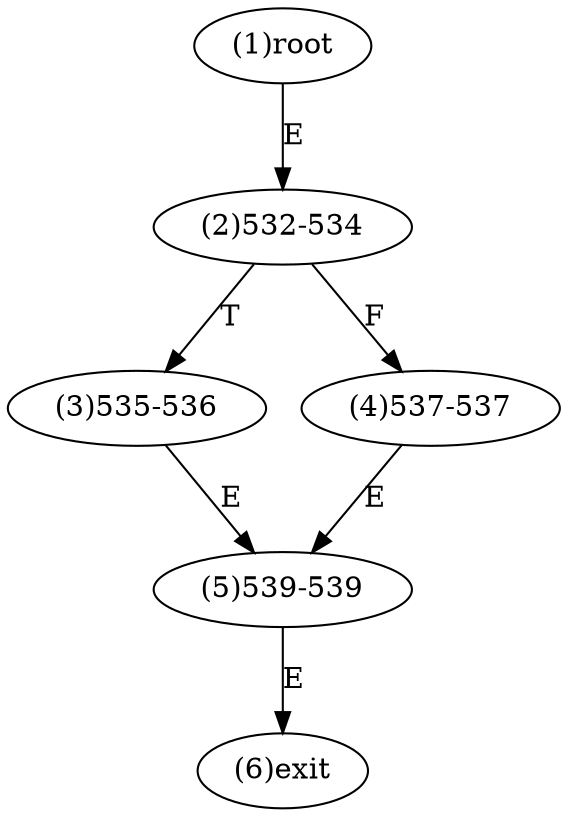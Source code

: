 digraph "" { 
1[ label="(1)root"];
2[ label="(2)532-534"];
3[ label="(3)535-536"];
4[ label="(4)537-537"];
5[ label="(5)539-539"];
6[ label="(6)exit"];
1->2[ label="E"];
2->4[ label="F"];
2->3[ label="T"];
3->5[ label="E"];
4->5[ label="E"];
5->6[ label="E"];
}